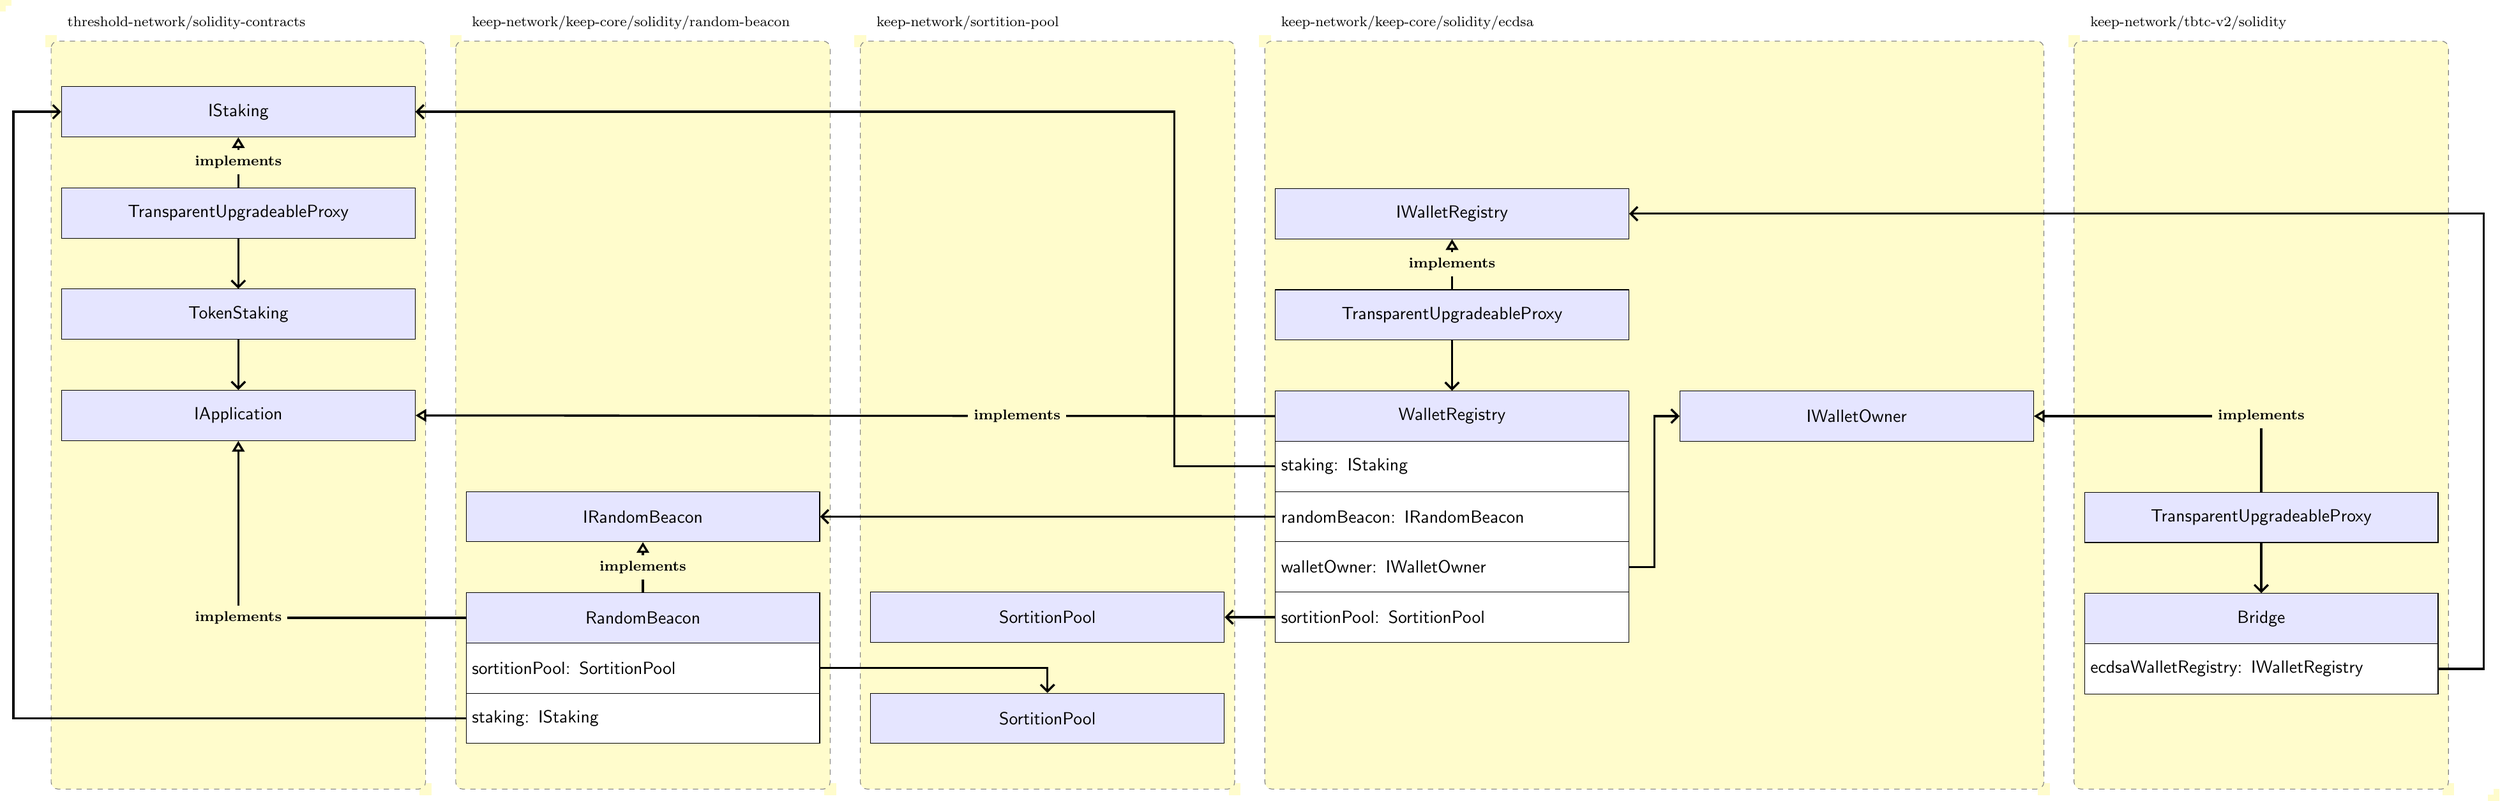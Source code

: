 % TIP: To generate PDF file run `pdflatex filename.tikz`. To generate PNG file
% run `convert -density 300 filename.pdf -resize 50% filename.png` (requires
% intallation of `imagemagick` tool). The http://www.tlhiv.org/ltxpreview/ can
% be used to quickly view a graphic representation of this file.

\documentclass{standalone}%
\usepackage{tikz}%
\usetikzlibrary{positioning,arrows.meta}%
\begin{document}%

% We need layers to draw the background blocks
\pgfdeclarelayer{background}%
\pgfsetlayers{background,main}%

\begin{tikzpicture}[
% STYLES FOR NODES
          every node/.style = {fill=yellow!20, font=\footnotesize},
                base/.style = {rectangle, draw=black,
                               minimum width=7cm, minimum height=1cm,
                               text width=6.8cm, text centered, font=\sffamily},
            contract/.style = {base, fill=blue!10},
        sub_contract/.style = {base, fill=white, align=left},
             project/.style = {base, fill=white, draw=white,
                               minimum height=5mm, align=left, font=\footnotesize},
                impl/.style = {> = {Triangle[open]}, very thick},   % defines the arrow tip style when `->, impl` is used
                norm/.style = {> = Straight Barb, very thick},      % defines the arrow tip style when `->, norm` is used
]

% NODES
% We position the nodes in relation to each other.

% solidity-contracts
\node[contract]                                   (iStaking)           {IStaking};
\node[contract, below=of iStaking]                (upgradeableProxy0)  {TransparentUpgradeableProxy};
\node[contract, below=of upgradeableProxy0]       (tokenStaking)       {TokenStaking};
\node[contract, below=of tokenStaking]            (iApplication)       {IApplication};

% random-beacon
\node[contract, below right=of iApplication]      (iRandomBeacon)      {IRandomBeacon};
\node[contract, below=of iRandomBeacon]           (randomBeacon)       {RandomBeacon};
\node[sub_contract, below of=randomBeacon]        (randomBeaconSub1)   {sortitionPool: SortitionPool};
\node[sub_contract, below of=randomBeaconSub1]    (randomBeaconSub2)   {staking: IStaking};

% sortition-pools
\node[contract, right=of randomBeaconSub2]        (sortitionPoolRB)    {SortitionPool};
\node[contract, above=of sortitionPoolRB]         (sortitionPoolWR)    {SortitionPool};

% ecdsa
\node[sub_contract, right=of sortitionPoolWR]     (walletRegistrySub4) {sortitionPool: SortitionPool};
\node[sub_contract, above of=walletRegistrySub4]  (walletRegistrySub3) {walletOwner: IWalletOwner};
\node[sub_contract, above of=walletRegistrySub3]  (walletRegistrySub2) {randomBeacon: IRandomBeacon};
\node[sub_contract, above of=walletRegistrySub2]  (walletRegistrySub1) {staking: IStaking};
\node[contract, above of=walletRegistrySub1]      (walletRegistry)     {WalletRegistry};
\node[contract, above=of walletRegistry]          (upgradeableProxy1)  {TransparentUpgradeableProxy};
\node[contract, above=of upgradeableProxy1]       (iWalletRegistry)    {IWalletRegistry};
\node[contract, right=of walletRegistry]          (iWalletOwner)       {IWalletOwner};

% tbtc-v2
\node[contract, below right=of iWalletOwner]      (upgradeableProxy2)  {TransparentUpgradeableProxy};
\node[contract, below=of upgradeableProxy2]       (bridge)             {Bridge};
\node[sub_contract, below of=bridge]              (bridgeSub1)         {ecdsaWalletRegistry: IWalletRegistry};

% ARROWS
% In places where arrows needs to bend more than once, we force the lines to
% pass through intermediary points.  The (0,0) coordinate is in the middle of
% the iStaking node.
% (a,b) - sets point at an exact (a,b) coordinate
% +(a,b) - sets point at current point and moves it by (a,b) vector, but doesn't
%          remember the position afterwards
% ++(a,b) - sets point at current point and moves it by (a,b) vector and
%           remembers the position afterwards
% To ease edition of the diagram in the future we use relative values.
% 2. For lines that we want to label with 'implements', we create nodes in the
% middle of the arrows - they use style defined in `every node/.style`.

\draw[->, norm]  (tokenStaking.south)      --                                         (iApplication.north);
\draw[->, norm]  (upgradeableProxy0.south) --                                         (tokenStaking.north);
\draw[->, impl]  (upgradeableProxy0.north) --              node {\textbf{implements}} (iStaking.south);

\draw[->, impl]  (randomBeacon.north)      --              node {\textbf{implements}} (iRandomBeacon.south);
\draw[->, impl]  (randomBeacon.west)       -|              node {\textbf{implements}} (iApplication.south);
\draw[->, norm]  (randomBeaconSub1.east)   -|                                         (sortitionPoolRB.north);
\draw[->, norm]  (randomBeaconSub2.west)   -| +(-9,0) |-                              (iStaking.west);

\draw[->, impl]  (walletRegistry.west)     --     node[pos=0.3] {\textbf{implements}} (iApplication.east);
\draw[->, norm]  (walletRegistrySub1.west) -| +(-2,0)  |-                             (iStaking.east);
\draw[->, norm]  (walletRegistrySub2.west) --                                         (iRandomBeacon.east);
\draw[->, norm]  (walletRegistrySub3.east) -| +(0.5,0) |-                             (iWalletOwner.west);
\draw[->, norm]  (walletRegistrySub4.west) --                                         (sortitionPoolWR.east);
\draw[->, norm]  (upgradeableProxy1.south) --                                         (walletRegistry.north);
\draw[->, impl]  (upgradeableProxy1.north) --              node {\textbf{implements}} (iWalletRegistry.south);

\draw[->, norm]  (bridgeSub1.east)         -| +(0.9,0) |-                             (iWalletRegistry.east);
\draw[->, impl]  (upgradeableProxy2.north) |-              node {\textbf{implements}} (iWalletOwner.east);
\draw[->, norm]  (upgradeableProxy2.south) --                                         (bridge.north);

% BACKGROUND BLOCKS
% To draw the backgrounds behind the nodes we use pgf layers. We calculate top
% left and bottom right corners position for each background and draw a
% rectangle between those points.

\begin{pgfonlayer}{background}
  \path (iStaking.west |- iStaking.north)+(-1.1,1.6) node (a) {};
  \path (bridgeSub1.south -| bridgeSub1.east)+(1.1,-2) node (b) {};
  \path[fill=white] (a) rectangle (b);

  \path (iStaking.west |- iStaking.north)+(-0.2,0.9) node (a) {};
  \path (randomBeaconSub2.south -| iStaking.east)+(0.2,-0.9) node (b) {};
  \path[fill=yellow!20,rounded corners, draw=black!50, dashed] (a) rectangle (b);

  \path (iRandomBeacon.west |- iStaking.north)+(-0.2,0.9) node (a) {};
  \path (randomBeaconSub2.south -| iRandomBeacon.east)+(0.2,-0.9) node (b) {};
  \path[fill=yellow!20,rounded corners, draw=black!50, dashed] (a) rectangle (b);

  \path (sortitionPoolRB.west |- iStaking.north)+(-0.2,0.9) node (a) {};
  \path (randomBeaconSub2.south -| sortitionPoolRB.east)+(0.2,-0.9) node (b) {};
  \path[fill=yellow!20,rounded corners, draw=black!50, dashed] (a) rectangle (b);

  \path (iWalletRegistry.west |- iStaking.north)+(-0.2,0.9) node (a) {};
  \path (randomBeaconSub2.south -| iWalletOwner.east)+(0.2,-0.9) node (b) {};
  \path[fill=yellow!20,rounded corners, draw=black!50, dashed] (a) rectangle (b);

  \path (bridge.west |- iStaking.north)+(-0.2,0.9) node (a) {};
  \path (randomBeaconSub2.south -| bridge.east)+(0.2,-0.9) node (b) {};
  \path[fill=yellow!20,rounded corners, draw=black!50, dashed] (a) rectangle (b);
\end{pgfonlayer}

% BACKGROUND LABELS
% We label the projects by creating invisible nodes which we place based on
% their position in relation to the iStaking node and each other. In one
% instance we crate transparent node to maintain the correct distances between
% the nodes. All nodes have white background, as defined in `project/.style`.

\node[project, above=of iStaking]         (solCont)   {threshold-network/solidity-contracts};
\node[project, right=of solCont]          (ranBeac)   {keep-network/keep-core/solidity/random-beacon};
\node[project, right=of ranBeac]          (sortPool)  {keep-network/sortition-pool};
\node[project, right=of sortPool]         (ecdsa)     {keep-network/keep-core/solidity/ecdsa};
\node[project, right=of ecdsa, opacity=0] (invisible) {keep-network/keep-core/solidity/ecdsa};
\node[project, right=of invisible]        (tbtcv2)    {keep-network/tbtc-v2/solidity};

\end{tikzpicture}
\end{document}